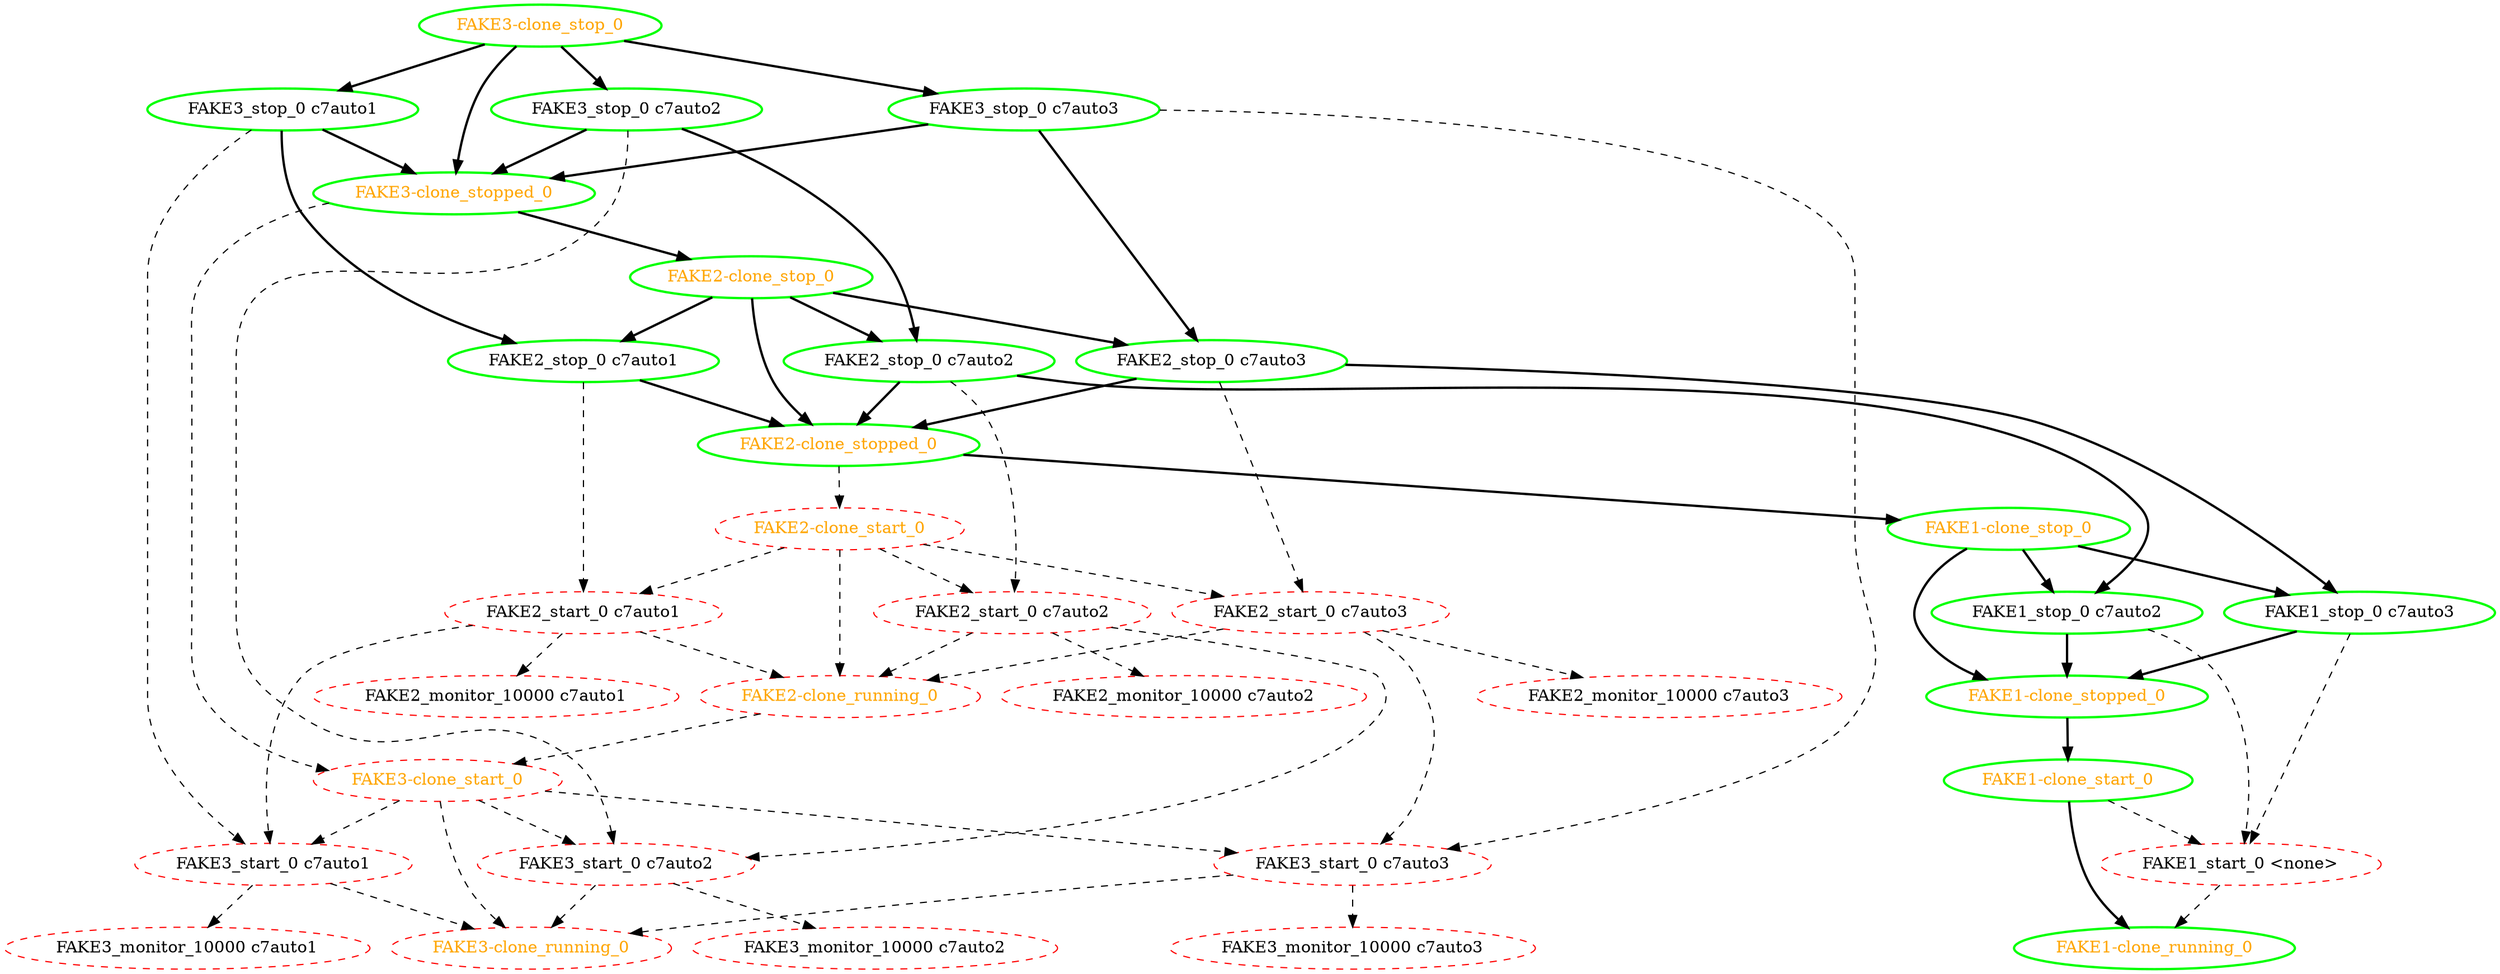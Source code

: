  digraph "g" {
"FAKE1-clone_running_0" [ style=bold color="green" fontcolor="orange"]
"FAKE1-clone_start_0" -> "FAKE1-clone_running_0" [ style = bold]
"FAKE1-clone_start_0" -> "FAKE1_start_0 <none>" [ style = dashed]
"FAKE1-clone_start_0" [ style=bold color="green" fontcolor="orange"]
"FAKE1-clone_stop_0" -> "FAKE1-clone_stopped_0" [ style = bold]
"FAKE1-clone_stop_0" -> "FAKE1_stop_0 c7auto2" [ style = bold]
"FAKE1-clone_stop_0" -> "FAKE1_stop_0 c7auto3" [ style = bold]
"FAKE1-clone_stop_0" [ style=bold color="green" fontcolor="orange"]
"FAKE1-clone_stopped_0" -> "FAKE1-clone_start_0" [ style = bold]
"FAKE1-clone_stopped_0" [ style=bold color="green" fontcolor="orange"]
"FAKE1_start_0 <none>" -> "FAKE1-clone_running_0" [ style = dashed]
"FAKE1_start_0 <none>" [ style=dashed color="red" fontcolor="black"]
"FAKE1_stop_0 c7auto2" -> "FAKE1-clone_stopped_0" [ style = bold]
"FAKE1_stop_0 c7auto2" -> "FAKE1_start_0 <none>" [ style = dashed]
"FAKE1_stop_0 c7auto2" [ style=bold color="green" fontcolor="black"]
"FAKE1_stop_0 c7auto3" -> "FAKE1-clone_stopped_0" [ style = bold]
"FAKE1_stop_0 c7auto3" -> "FAKE1_start_0 <none>" [ style = dashed]
"FAKE1_stop_0 c7auto3" [ style=bold color="green" fontcolor="black"]
"FAKE2-clone_running_0" -> "FAKE3-clone_start_0" [ style = dashed]
"FAKE2-clone_running_0" [ style=dashed color="red" fontcolor="orange"]
"FAKE2-clone_start_0" -> "FAKE2-clone_running_0" [ style = dashed]
"FAKE2-clone_start_0" -> "FAKE2_start_0 c7auto1" [ style = dashed]
"FAKE2-clone_start_0" -> "FAKE2_start_0 c7auto2" [ style = dashed]
"FAKE2-clone_start_0" -> "FAKE2_start_0 c7auto3" [ style = dashed]
"FAKE2-clone_start_0" [ style=dashed color="red" fontcolor="orange"]
"FAKE2-clone_stop_0" -> "FAKE2-clone_stopped_0" [ style = bold]
"FAKE2-clone_stop_0" -> "FAKE2_stop_0 c7auto1" [ style = bold]
"FAKE2-clone_stop_0" -> "FAKE2_stop_0 c7auto2" [ style = bold]
"FAKE2-clone_stop_0" -> "FAKE2_stop_0 c7auto3" [ style = bold]
"FAKE2-clone_stop_0" [ style=bold color="green" fontcolor="orange"]
"FAKE2-clone_stopped_0" -> "FAKE1-clone_stop_0" [ style = bold]
"FAKE2-clone_stopped_0" -> "FAKE2-clone_start_0" [ style = dashed]
"FAKE2-clone_stopped_0" [ style=bold color="green" fontcolor="orange"]
"FAKE2_monitor_10000 c7auto1" [ style=dashed color="red" fontcolor="black"]
"FAKE2_monitor_10000 c7auto2" [ style=dashed color="red" fontcolor="black"]
"FAKE2_monitor_10000 c7auto3" [ style=dashed color="red" fontcolor="black"]
"FAKE2_start_0 c7auto1" -> "FAKE2-clone_running_0" [ style = dashed]
"FAKE2_start_0 c7auto1" -> "FAKE2_monitor_10000 c7auto1" [ style = dashed]
"FAKE2_start_0 c7auto1" -> "FAKE3_start_0 c7auto1" [ style = dashed]
"FAKE2_start_0 c7auto1" [ style=dashed color="red" fontcolor="black"]
"FAKE2_start_0 c7auto2" -> "FAKE2-clone_running_0" [ style = dashed]
"FAKE2_start_0 c7auto2" -> "FAKE2_monitor_10000 c7auto2" [ style = dashed]
"FAKE2_start_0 c7auto2" -> "FAKE3_start_0 c7auto2" [ style = dashed]
"FAKE2_start_0 c7auto2" [ style=dashed color="red" fontcolor="black"]
"FAKE2_start_0 c7auto3" -> "FAKE2-clone_running_0" [ style = dashed]
"FAKE2_start_0 c7auto3" -> "FAKE2_monitor_10000 c7auto3" [ style = dashed]
"FAKE2_start_0 c7auto3" -> "FAKE3_start_0 c7auto3" [ style = dashed]
"FAKE2_start_0 c7auto3" [ style=dashed color="red" fontcolor="black"]
"FAKE2_stop_0 c7auto1" -> "FAKE2-clone_stopped_0" [ style = bold]
"FAKE2_stop_0 c7auto1" -> "FAKE2_start_0 c7auto1" [ style = dashed]
"FAKE2_stop_0 c7auto1" [ style=bold color="green" fontcolor="black"]
"FAKE2_stop_0 c7auto2" -> "FAKE1_stop_0 c7auto2" [ style = bold]
"FAKE2_stop_0 c7auto2" -> "FAKE2-clone_stopped_0" [ style = bold]
"FAKE2_stop_0 c7auto2" -> "FAKE2_start_0 c7auto2" [ style = dashed]
"FAKE2_stop_0 c7auto2" [ style=bold color="green" fontcolor="black"]
"FAKE2_stop_0 c7auto3" -> "FAKE1_stop_0 c7auto3" [ style = bold]
"FAKE2_stop_0 c7auto3" -> "FAKE2-clone_stopped_0" [ style = bold]
"FAKE2_stop_0 c7auto3" -> "FAKE2_start_0 c7auto3" [ style = dashed]
"FAKE2_stop_0 c7auto3" [ style=bold color="green" fontcolor="black"]
"FAKE3-clone_running_0" [ style=dashed color="red" fontcolor="orange"]
"FAKE3-clone_start_0" -> "FAKE3-clone_running_0" [ style = dashed]
"FAKE3-clone_start_0" -> "FAKE3_start_0 c7auto1" [ style = dashed]
"FAKE3-clone_start_0" -> "FAKE3_start_0 c7auto2" [ style = dashed]
"FAKE3-clone_start_0" -> "FAKE3_start_0 c7auto3" [ style = dashed]
"FAKE3-clone_start_0" [ style=dashed color="red" fontcolor="orange"]
"FAKE3-clone_stop_0" -> "FAKE3-clone_stopped_0" [ style = bold]
"FAKE3-clone_stop_0" -> "FAKE3_stop_0 c7auto1" [ style = bold]
"FAKE3-clone_stop_0" -> "FAKE3_stop_0 c7auto2" [ style = bold]
"FAKE3-clone_stop_0" -> "FAKE3_stop_0 c7auto3" [ style = bold]
"FAKE3-clone_stop_0" [ style=bold color="green" fontcolor="orange"]
"FAKE3-clone_stopped_0" -> "FAKE2-clone_stop_0" [ style = bold]
"FAKE3-clone_stopped_0" -> "FAKE3-clone_start_0" [ style = dashed]
"FAKE3-clone_stopped_0" [ style=bold color="green" fontcolor="orange"]
"FAKE3_monitor_10000 c7auto1" [ style=dashed color="red" fontcolor="black"]
"FAKE3_monitor_10000 c7auto2" [ style=dashed color="red" fontcolor="black"]
"FAKE3_monitor_10000 c7auto3" [ style=dashed color="red" fontcolor="black"]
"FAKE3_start_0 c7auto1" -> "FAKE3-clone_running_0" [ style = dashed]
"FAKE3_start_0 c7auto1" -> "FAKE3_monitor_10000 c7auto1" [ style = dashed]
"FAKE3_start_0 c7auto1" [ style=dashed color="red" fontcolor="black"]
"FAKE3_start_0 c7auto2" -> "FAKE3-clone_running_0" [ style = dashed]
"FAKE3_start_0 c7auto2" -> "FAKE3_monitor_10000 c7auto2" [ style = dashed]
"FAKE3_start_0 c7auto2" [ style=dashed color="red" fontcolor="black"]
"FAKE3_start_0 c7auto3" -> "FAKE3-clone_running_0" [ style = dashed]
"FAKE3_start_0 c7auto3" -> "FAKE3_monitor_10000 c7auto3" [ style = dashed]
"FAKE3_start_0 c7auto3" [ style=dashed color="red" fontcolor="black"]
"FAKE3_stop_0 c7auto1" -> "FAKE2_stop_0 c7auto1" [ style = bold]
"FAKE3_stop_0 c7auto1" -> "FAKE3-clone_stopped_0" [ style = bold]
"FAKE3_stop_0 c7auto1" -> "FAKE3_start_0 c7auto1" [ style = dashed]
"FAKE3_stop_0 c7auto1" [ style=bold color="green" fontcolor="black"]
"FAKE3_stop_0 c7auto2" -> "FAKE2_stop_0 c7auto2" [ style = bold]
"FAKE3_stop_0 c7auto2" -> "FAKE3-clone_stopped_0" [ style = bold]
"FAKE3_stop_0 c7auto2" -> "FAKE3_start_0 c7auto2" [ style = dashed]
"FAKE3_stop_0 c7auto2" [ style=bold color="green" fontcolor="black"]
"FAKE3_stop_0 c7auto3" -> "FAKE2_stop_0 c7auto3" [ style = bold]
"FAKE3_stop_0 c7auto3" -> "FAKE3-clone_stopped_0" [ style = bold]
"FAKE3_stop_0 c7auto3" -> "FAKE3_start_0 c7auto3" [ style = dashed]
"FAKE3_stop_0 c7auto3" [ style=bold color="green" fontcolor="black"]
}
